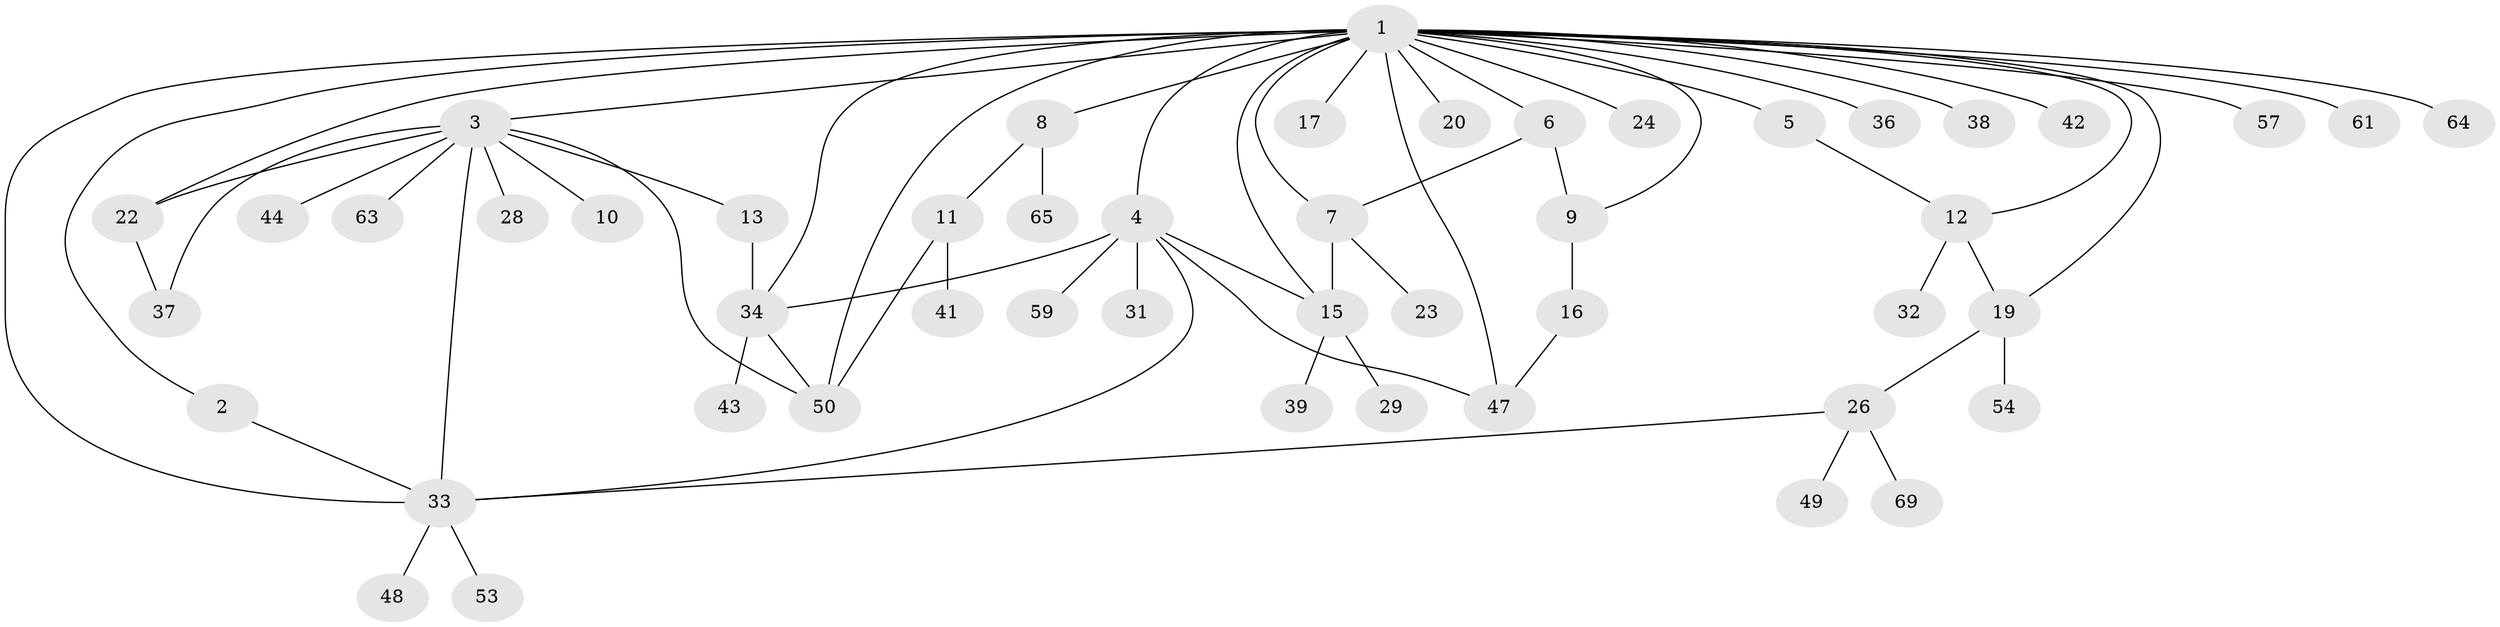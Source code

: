 // Generated by graph-tools (version 1.1) at 2025/23/03/03/25 07:23:51]
// undirected, 49 vertices, 67 edges
graph export_dot {
graph [start="1"]
  node [color=gray90,style=filled];
  1 [super="+18"];
  2;
  3 [super="+58"];
  4 [super="+21"];
  5;
  6 [super="+40"];
  7 [super="+14"];
  8;
  9 [super="+27"];
  10 [super="+66"];
  11;
  12 [super="+35"];
  13 [super="+30"];
  15 [super="+25"];
  16 [super="+51"];
  17;
  19;
  20;
  22;
  23;
  24;
  26 [super="+55"];
  28;
  29;
  31 [super="+52"];
  32;
  33 [super="+62"];
  34;
  36;
  37 [super="+45"];
  38;
  39;
  41 [super="+56"];
  42;
  43;
  44 [super="+46"];
  47;
  48;
  49;
  50 [super="+60"];
  53 [super="+67"];
  54;
  57;
  59;
  61;
  63 [super="+68"];
  64;
  65;
  69;
  1 -- 2;
  1 -- 3;
  1 -- 4;
  1 -- 5;
  1 -- 6;
  1 -- 7 [weight=2];
  1 -- 8;
  1 -- 9;
  1 -- 17;
  1 -- 19;
  1 -- 20;
  1 -- 22;
  1 -- 24;
  1 -- 33;
  1 -- 34;
  1 -- 36;
  1 -- 38;
  1 -- 42;
  1 -- 47;
  1 -- 50 [weight=2];
  1 -- 57;
  1 -- 61;
  1 -- 64;
  1 -- 15;
  1 -- 12;
  2 -- 33;
  3 -- 10;
  3 -- 13;
  3 -- 22;
  3 -- 28;
  3 -- 37;
  3 -- 44;
  3 -- 63;
  3 -- 33;
  3 -- 50;
  4 -- 33;
  4 -- 47;
  4 -- 34;
  4 -- 59;
  4 -- 31;
  4 -- 15;
  5 -- 12;
  6 -- 7;
  6 -- 9;
  7 -- 15;
  7 -- 23;
  8 -- 11;
  8 -- 65;
  9 -- 16;
  11 -- 41;
  11 -- 50;
  12 -- 19;
  12 -- 32;
  13 -- 34;
  15 -- 39;
  15 -- 29;
  16 -- 47;
  19 -- 26;
  19 -- 54;
  22 -- 37;
  26 -- 33;
  26 -- 49;
  26 -- 69;
  33 -- 48;
  33 -- 53;
  34 -- 43;
  34 -- 50;
}
